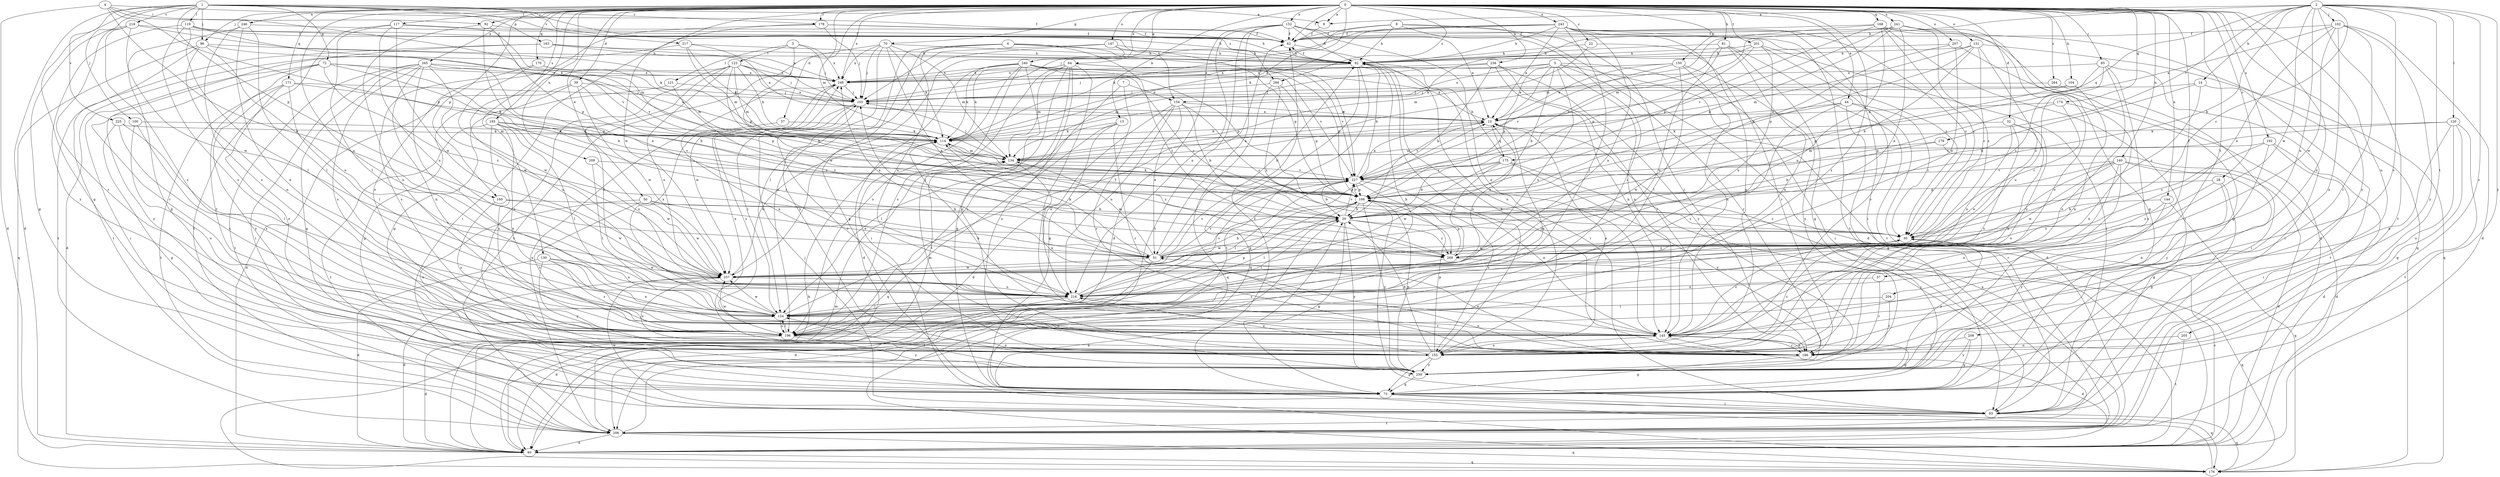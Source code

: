 strict digraph  {
0;
1;
2;
3;
4;
5;
6;
7;
8;
9;
10;
13;
14;
20;
22;
28;
30;
32;
37;
39;
40;
44;
50;
51;
57;
62;
64;
70;
72;
73;
81;
82;
85;
92;
93;
96;
100;
102;
103;
104;
114;
117;
119;
120;
121;
123;
124;
130;
134;
140;
144;
145;
147;
150;
151;
152;
154;
155;
160;
163;
166;
168;
170;
171;
174;
175;
176;
178;
179;
186;
192;
193;
196;
201;
204;
205;
206;
207;
208;
209;
216;
217;
218;
225;
227;
236;
237;
240;
241;
243;
246;
248;
259;
264;
265;
266;
269;
0 -> 9  [label=a];
0 -> 13  [label=b];
0 -> 22  [label=c];
0 -> 28  [label=c];
0 -> 32  [label=d];
0 -> 37  [label=d];
0 -> 39  [label=d];
0 -> 44  [label=e];
0 -> 50  [label=e];
0 -> 57  [label=f];
0 -> 62  [label=f];
0 -> 64  [label=g];
0 -> 70  [label=g];
0 -> 81  [label=h];
0 -> 85  [label=i];
0 -> 92  [label=i];
0 -> 96  [label=j];
0 -> 104  [label=k];
0 -> 114  [label=k];
0 -> 117  [label=l];
0 -> 130  [label=m];
0 -> 134  [label=m];
0 -> 140  [label=n];
0 -> 144  [label=n];
0 -> 145  [label=n];
0 -> 147  [label=o];
0 -> 150  [label=o];
0 -> 151  [label=o];
0 -> 152  [label=o];
0 -> 160  [label=p];
0 -> 168  [label=q];
0 -> 170  [label=q];
0 -> 171  [label=q];
0 -> 174  [label=q];
0 -> 178  [label=r];
0 -> 192  [label=s];
0 -> 193  [label=s];
0 -> 196  [label=s];
0 -> 201  [label=t];
0 -> 204  [label=t];
0 -> 207  [label=u];
0 -> 208  [label=u];
0 -> 209  [label=u];
0 -> 216  [label=u];
0 -> 236  [label=w];
0 -> 237  [label=w];
0 -> 240  [label=x];
0 -> 241  [label=x];
0 -> 243  [label=x];
0 -> 246  [label=x];
0 -> 248  [label=x];
0 -> 259  [label=y];
0 -> 264  [label=z];
0 -> 265  [label=z];
0 -> 266  [label=z];
1 -> 9  [label=a];
1 -> 40  [label=d];
1 -> 72  [label=g];
1 -> 73  [label=g];
1 -> 96  [label=j];
1 -> 100  [label=j];
1 -> 119  [label=l];
1 -> 154  [label=o];
1 -> 160  [label=p];
1 -> 163  [label=p];
1 -> 178  [label=r];
1 -> 217  [label=v];
1 -> 218  [label=v];
1 -> 225  [label=v];
1 -> 266  [label=z];
2 -> 9  [label=a];
2 -> 14  [label=b];
2 -> 20  [label=b];
2 -> 30  [label=c];
2 -> 82  [label=h];
2 -> 102  [label=j];
2 -> 120  [label=l];
2 -> 175  [label=q];
2 -> 179  [label=r];
2 -> 186  [label=r];
2 -> 196  [label=s];
2 -> 205  [label=t];
2 -> 206  [label=t];
2 -> 216  [label=u];
2 -> 237  [label=w];
2 -> 259  [label=y];
3 -> 103  [label=j];
3 -> 121  [label=l];
3 -> 123  [label=l];
3 -> 166  [label=p];
3 -> 248  [label=x];
4 -> 40  [label=d];
4 -> 51  [label=e];
4 -> 62  [label=f];
4 -> 92  [label=i];
4 -> 114  [label=k];
4 -> 166  [label=p];
5 -> 10  [label=a];
5 -> 20  [label=b];
5 -> 40  [label=d];
5 -> 93  [label=i];
5 -> 145  [label=n];
5 -> 154  [label=o];
5 -> 166  [label=p];
5 -> 186  [label=r];
5 -> 216  [label=u];
5 -> 248  [label=x];
6 -> 73  [label=g];
6 -> 82  [label=h];
6 -> 124  [label=l];
6 -> 216  [label=u];
6 -> 227  [label=v];
6 -> 269  [label=z];
7 -> 73  [label=g];
7 -> 154  [label=o];
7 -> 196  [label=s];
8 -> 40  [label=d];
8 -> 62  [label=f];
8 -> 82  [label=h];
8 -> 114  [label=k];
8 -> 186  [label=r];
8 -> 196  [label=s];
9 -> 62  [label=f];
10 -> 114  [label=k];
10 -> 175  [label=q];
10 -> 227  [label=v];
13 -> 114  [label=k];
13 -> 124  [label=l];
13 -> 176  [label=q];
13 -> 186  [label=r];
13 -> 216  [label=u];
14 -> 20  [label=b];
14 -> 30  [label=c];
14 -> 103  [label=j];
14 -> 206  [label=t];
20 -> 30  [label=c];
20 -> 73  [label=g];
20 -> 124  [label=l];
20 -> 227  [label=v];
20 -> 237  [label=w];
20 -> 259  [label=y];
20 -> 269  [label=z];
22 -> 82  [label=h];
22 -> 134  [label=m];
22 -> 186  [label=r];
28 -> 73  [label=g];
28 -> 145  [label=n];
28 -> 166  [label=p];
28 -> 269  [label=z];
30 -> 51  [label=e];
30 -> 259  [label=y];
30 -> 269  [label=z];
32 -> 114  [label=k];
32 -> 145  [label=n];
32 -> 155  [label=o];
32 -> 196  [label=s];
32 -> 216  [label=u];
37 -> 114  [label=k];
37 -> 216  [label=u];
39 -> 40  [label=d];
39 -> 103  [label=j];
39 -> 166  [label=p];
39 -> 216  [label=u];
39 -> 237  [label=w];
40 -> 10  [label=a];
40 -> 30  [label=c];
40 -> 114  [label=k];
40 -> 134  [label=m];
40 -> 176  [label=q];
44 -> 10  [label=a];
44 -> 30  [label=c];
44 -> 73  [label=g];
44 -> 196  [label=s];
44 -> 206  [label=t];
44 -> 237  [label=w];
50 -> 20  [label=b];
50 -> 51  [label=e];
50 -> 155  [label=o];
50 -> 196  [label=s];
50 -> 237  [label=w];
51 -> 10  [label=a];
51 -> 20  [label=b];
51 -> 40  [label=d];
51 -> 82  [label=h];
51 -> 103  [label=j];
51 -> 114  [label=k];
51 -> 134  [label=m];
51 -> 227  [label=v];
51 -> 237  [label=w];
51 -> 248  [label=x];
57 -> 186  [label=r];
57 -> 216  [label=u];
62 -> 82  [label=h];
62 -> 155  [label=o];
64 -> 73  [label=g];
64 -> 114  [label=k];
64 -> 134  [label=m];
64 -> 166  [label=p];
64 -> 186  [label=r];
64 -> 196  [label=s];
64 -> 206  [label=t];
64 -> 227  [label=v];
64 -> 248  [label=x];
64 -> 259  [label=y];
70 -> 51  [label=e];
70 -> 82  [label=h];
70 -> 103  [label=j];
70 -> 114  [label=k];
70 -> 134  [label=m];
70 -> 206  [label=t];
70 -> 248  [label=x];
70 -> 259  [label=y];
72 -> 20  [label=b];
72 -> 93  [label=i];
72 -> 166  [label=p];
72 -> 186  [label=r];
72 -> 248  [label=x];
72 -> 259  [label=y];
72 -> 269  [label=z];
73 -> 62  [label=f];
73 -> 93  [label=i];
73 -> 176  [label=q];
81 -> 73  [label=g];
81 -> 82  [label=h];
81 -> 145  [label=n];
81 -> 206  [label=t];
81 -> 216  [label=u];
81 -> 227  [label=v];
82 -> 62  [label=f];
82 -> 93  [label=i];
82 -> 103  [label=j];
82 -> 155  [label=o];
82 -> 176  [label=q];
82 -> 206  [label=t];
82 -> 248  [label=x];
85 -> 30  [label=c];
85 -> 93  [label=i];
85 -> 155  [label=o];
85 -> 216  [label=u];
85 -> 248  [label=x];
85 -> 259  [label=y];
92 -> 51  [label=e];
92 -> 62  [label=f];
92 -> 134  [label=m];
92 -> 145  [label=n];
93 -> 103  [label=j];
93 -> 176  [label=q];
93 -> 206  [label=t];
93 -> 237  [label=w];
96 -> 82  [label=h];
96 -> 145  [label=n];
96 -> 176  [label=q];
96 -> 206  [label=t];
96 -> 216  [label=u];
96 -> 227  [label=v];
100 -> 114  [label=k];
100 -> 155  [label=o];
100 -> 196  [label=s];
102 -> 10  [label=a];
102 -> 40  [label=d];
102 -> 51  [label=e];
102 -> 62  [label=f];
102 -> 155  [label=o];
102 -> 186  [label=r];
102 -> 237  [label=w];
102 -> 259  [label=y];
103 -> 10  [label=a];
103 -> 124  [label=l];
103 -> 155  [label=o];
103 -> 196  [label=s];
104 -> 103  [label=j];
104 -> 145  [label=n];
104 -> 166  [label=p];
114 -> 134  [label=m];
114 -> 269  [label=z];
117 -> 62  [label=f];
117 -> 124  [label=l];
117 -> 166  [label=p];
117 -> 206  [label=t];
117 -> 216  [label=u];
117 -> 237  [label=w];
119 -> 62  [label=f];
119 -> 82  [label=h];
119 -> 124  [label=l];
119 -> 196  [label=s];
119 -> 227  [label=v];
119 -> 259  [label=y];
120 -> 73  [label=g];
120 -> 114  [label=k];
120 -> 145  [label=n];
120 -> 155  [label=o];
120 -> 206  [label=t];
120 -> 227  [label=v];
121 -> 73  [label=g];
121 -> 103  [label=j];
121 -> 269  [label=z];
123 -> 10  [label=a];
123 -> 20  [label=b];
123 -> 73  [label=g];
123 -> 103  [label=j];
123 -> 114  [label=k];
123 -> 124  [label=l];
123 -> 134  [label=m];
123 -> 155  [label=o];
123 -> 216  [label=u];
123 -> 248  [label=x];
124 -> 62  [label=f];
124 -> 145  [label=n];
124 -> 166  [label=p];
124 -> 196  [label=s];
124 -> 237  [label=w];
124 -> 248  [label=x];
130 -> 40  [label=d];
130 -> 145  [label=n];
130 -> 196  [label=s];
130 -> 216  [label=u];
130 -> 237  [label=w];
130 -> 259  [label=y];
134 -> 103  [label=j];
134 -> 145  [label=n];
134 -> 227  [label=v];
140 -> 40  [label=d];
140 -> 51  [label=e];
140 -> 73  [label=g];
140 -> 155  [label=o];
140 -> 186  [label=r];
140 -> 227  [label=v];
140 -> 237  [label=w];
140 -> 269  [label=z];
144 -> 20  [label=b];
144 -> 176  [label=q];
144 -> 259  [label=y];
144 -> 269  [label=z];
145 -> 30  [label=c];
145 -> 40  [label=d];
145 -> 73  [label=g];
145 -> 114  [label=k];
145 -> 155  [label=o];
145 -> 186  [label=r];
145 -> 237  [label=w];
147 -> 82  [label=h];
147 -> 103  [label=j];
147 -> 166  [label=p];
147 -> 196  [label=s];
147 -> 237  [label=w];
150 -> 10  [label=a];
150 -> 124  [label=l];
150 -> 145  [label=n];
150 -> 227  [label=v];
150 -> 248  [label=x];
150 -> 259  [label=y];
151 -> 20  [label=b];
151 -> 30  [label=c];
151 -> 82  [label=h];
151 -> 134  [label=m];
151 -> 166  [label=p];
151 -> 176  [label=q];
151 -> 269  [label=z];
152 -> 10  [label=a];
152 -> 30  [label=c];
152 -> 40  [label=d];
152 -> 51  [label=e];
152 -> 62  [label=f];
152 -> 82  [label=h];
152 -> 145  [label=n];
152 -> 206  [label=t];
152 -> 216  [label=u];
154 -> 10  [label=a];
154 -> 20  [label=b];
154 -> 30  [label=c];
154 -> 40  [label=d];
154 -> 51  [label=e];
154 -> 186  [label=r];
154 -> 216  [label=u];
155 -> 10  [label=a];
155 -> 20  [label=b];
155 -> 30  [label=c];
155 -> 73  [label=g];
155 -> 166  [label=p];
155 -> 216  [label=u];
155 -> 248  [label=x];
155 -> 259  [label=y];
160 -> 20  [label=b];
160 -> 196  [label=s];
160 -> 237  [label=w];
163 -> 82  [label=h];
163 -> 103  [label=j];
163 -> 186  [label=r];
163 -> 206  [label=t];
163 -> 248  [label=x];
166 -> 20  [label=b];
166 -> 30  [label=c];
166 -> 93  [label=i];
166 -> 114  [label=k];
166 -> 124  [label=l];
166 -> 227  [label=v];
166 -> 259  [label=y];
168 -> 30  [label=c];
168 -> 40  [label=d];
168 -> 62  [label=f];
168 -> 93  [label=i];
168 -> 134  [label=m];
168 -> 166  [label=p];
168 -> 176  [label=q];
168 -> 216  [label=u];
170 -> 134  [label=m];
170 -> 196  [label=s];
170 -> 237  [label=w];
170 -> 248  [label=x];
171 -> 103  [label=j];
171 -> 114  [label=k];
171 -> 124  [label=l];
171 -> 155  [label=o];
171 -> 206  [label=t];
171 -> 259  [label=y];
174 -> 10  [label=a];
174 -> 30  [label=c];
174 -> 145  [label=n];
174 -> 166  [label=p];
175 -> 20  [label=b];
175 -> 82  [label=h];
175 -> 93  [label=i];
175 -> 227  [label=v];
175 -> 237  [label=w];
175 -> 259  [label=y];
175 -> 269  [label=z];
176 -> 20  [label=b];
178 -> 62  [label=f];
178 -> 82  [label=h];
178 -> 93  [label=i];
178 -> 103  [label=j];
178 -> 155  [label=o];
179 -> 20  [label=b];
179 -> 40  [label=d];
179 -> 134  [label=m];
186 -> 51  [label=e];
186 -> 73  [label=g];
186 -> 82  [label=h];
186 -> 134  [label=m];
186 -> 145  [label=n];
192 -> 30  [label=c];
192 -> 40  [label=d];
192 -> 93  [label=i];
192 -> 134  [label=m];
192 -> 259  [label=y];
193 -> 114  [label=k];
193 -> 124  [label=l];
193 -> 145  [label=n];
193 -> 196  [label=s];
193 -> 206  [label=t];
193 -> 216  [label=u];
193 -> 227  [label=v];
193 -> 269  [label=z];
196 -> 10  [label=a];
196 -> 40  [label=d];
196 -> 82  [label=h];
196 -> 124  [label=l];
196 -> 155  [label=o];
196 -> 259  [label=y];
201 -> 82  [label=h];
201 -> 93  [label=i];
201 -> 114  [label=k];
201 -> 155  [label=o];
201 -> 166  [label=p];
201 -> 216  [label=u];
204 -> 124  [label=l];
204 -> 186  [label=r];
205 -> 155  [label=o];
205 -> 206  [label=t];
206 -> 20  [label=b];
206 -> 40  [label=d];
206 -> 176  [label=q];
206 -> 248  [label=x];
207 -> 51  [label=e];
207 -> 73  [label=g];
207 -> 82  [label=h];
207 -> 166  [label=p];
208 -> 73  [label=g];
208 -> 186  [label=r];
208 -> 259  [label=y];
209 -> 124  [label=l];
209 -> 227  [label=v];
209 -> 237  [label=w];
216 -> 40  [label=d];
216 -> 124  [label=l];
216 -> 166  [label=p];
216 -> 186  [label=r];
216 -> 227  [label=v];
217 -> 10  [label=a];
217 -> 40  [label=d];
217 -> 82  [label=h];
217 -> 114  [label=k];
217 -> 134  [label=m];
218 -> 62  [label=f];
218 -> 73  [label=g];
218 -> 114  [label=k];
218 -> 186  [label=r];
218 -> 196  [label=s];
218 -> 237  [label=w];
225 -> 73  [label=g];
225 -> 114  [label=k];
225 -> 124  [label=l];
225 -> 196  [label=s];
227 -> 10  [label=a];
227 -> 20  [label=b];
227 -> 82  [label=h];
227 -> 124  [label=l];
227 -> 145  [label=n];
227 -> 155  [label=o];
227 -> 166  [label=p];
236 -> 20  [label=b];
236 -> 134  [label=m];
236 -> 145  [label=n];
236 -> 186  [label=r];
236 -> 248  [label=x];
236 -> 259  [label=y];
237 -> 40  [label=d];
237 -> 114  [label=k];
237 -> 155  [label=o];
237 -> 216  [label=u];
237 -> 227  [label=v];
240 -> 10  [label=a];
240 -> 30  [label=c];
240 -> 40  [label=d];
240 -> 93  [label=i];
240 -> 114  [label=k];
240 -> 155  [label=o];
240 -> 166  [label=p];
240 -> 196  [label=s];
240 -> 227  [label=v];
240 -> 248  [label=x];
241 -> 51  [label=e];
241 -> 62  [label=f];
241 -> 73  [label=g];
241 -> 134  [label=m];
241 -> 155  [label=o];
241 -> 166  [label=p];
241 -> 227  [label=v];
241 -> 269  [label=z];
243 -> 10  [label=a];
243 -> 30  [label=c];
243 -> 62  [label=f];
243 -> 82  [label=h];
243 -> 93  [label=i];
243 -> 103  [label=j];
243 -> 114  [label=k];
243 -> 124  [label=l];
243 -> 155  [label=o];
243 -> 206  [label=t];
243 -> 216  [label=u];
246 -> 62  [label=f];
246 -> 73  [label=g];
246 -> 124  [label=l];
246 -> 145  [label=n];
246 -> 196  [label=s];
248 -> 103  [label=j];
248 -> 237  [label=w];
259 -> 73  [label=g];
259 -> 124  [label=l];
259 -> 166  [label=p];
264 -> 93  [label=i];
264 -> 103  [label=j];
265 -> 20  [label=b];
265 -> 73  [label=g];
265 -> 93  [label=i];
265 -> 114  [label=k];
265 -> 124  [label=l];
265 -> 145  [label=n];
265 -> 196  [label=s];
265 -> 206  [label=t];
265 -> 237  [label=w];
265 -> 248  [label=x];
266 -> 103  [label=j];
266 -> 166  [label=p];
266 -> 176  [label=q];
266 -> 269  [label=z];
269 -> 10  [label=a];
269 -> 166  [label=p];
269 -> 176  [label=q];
269 -> 196  [label=s];
}

